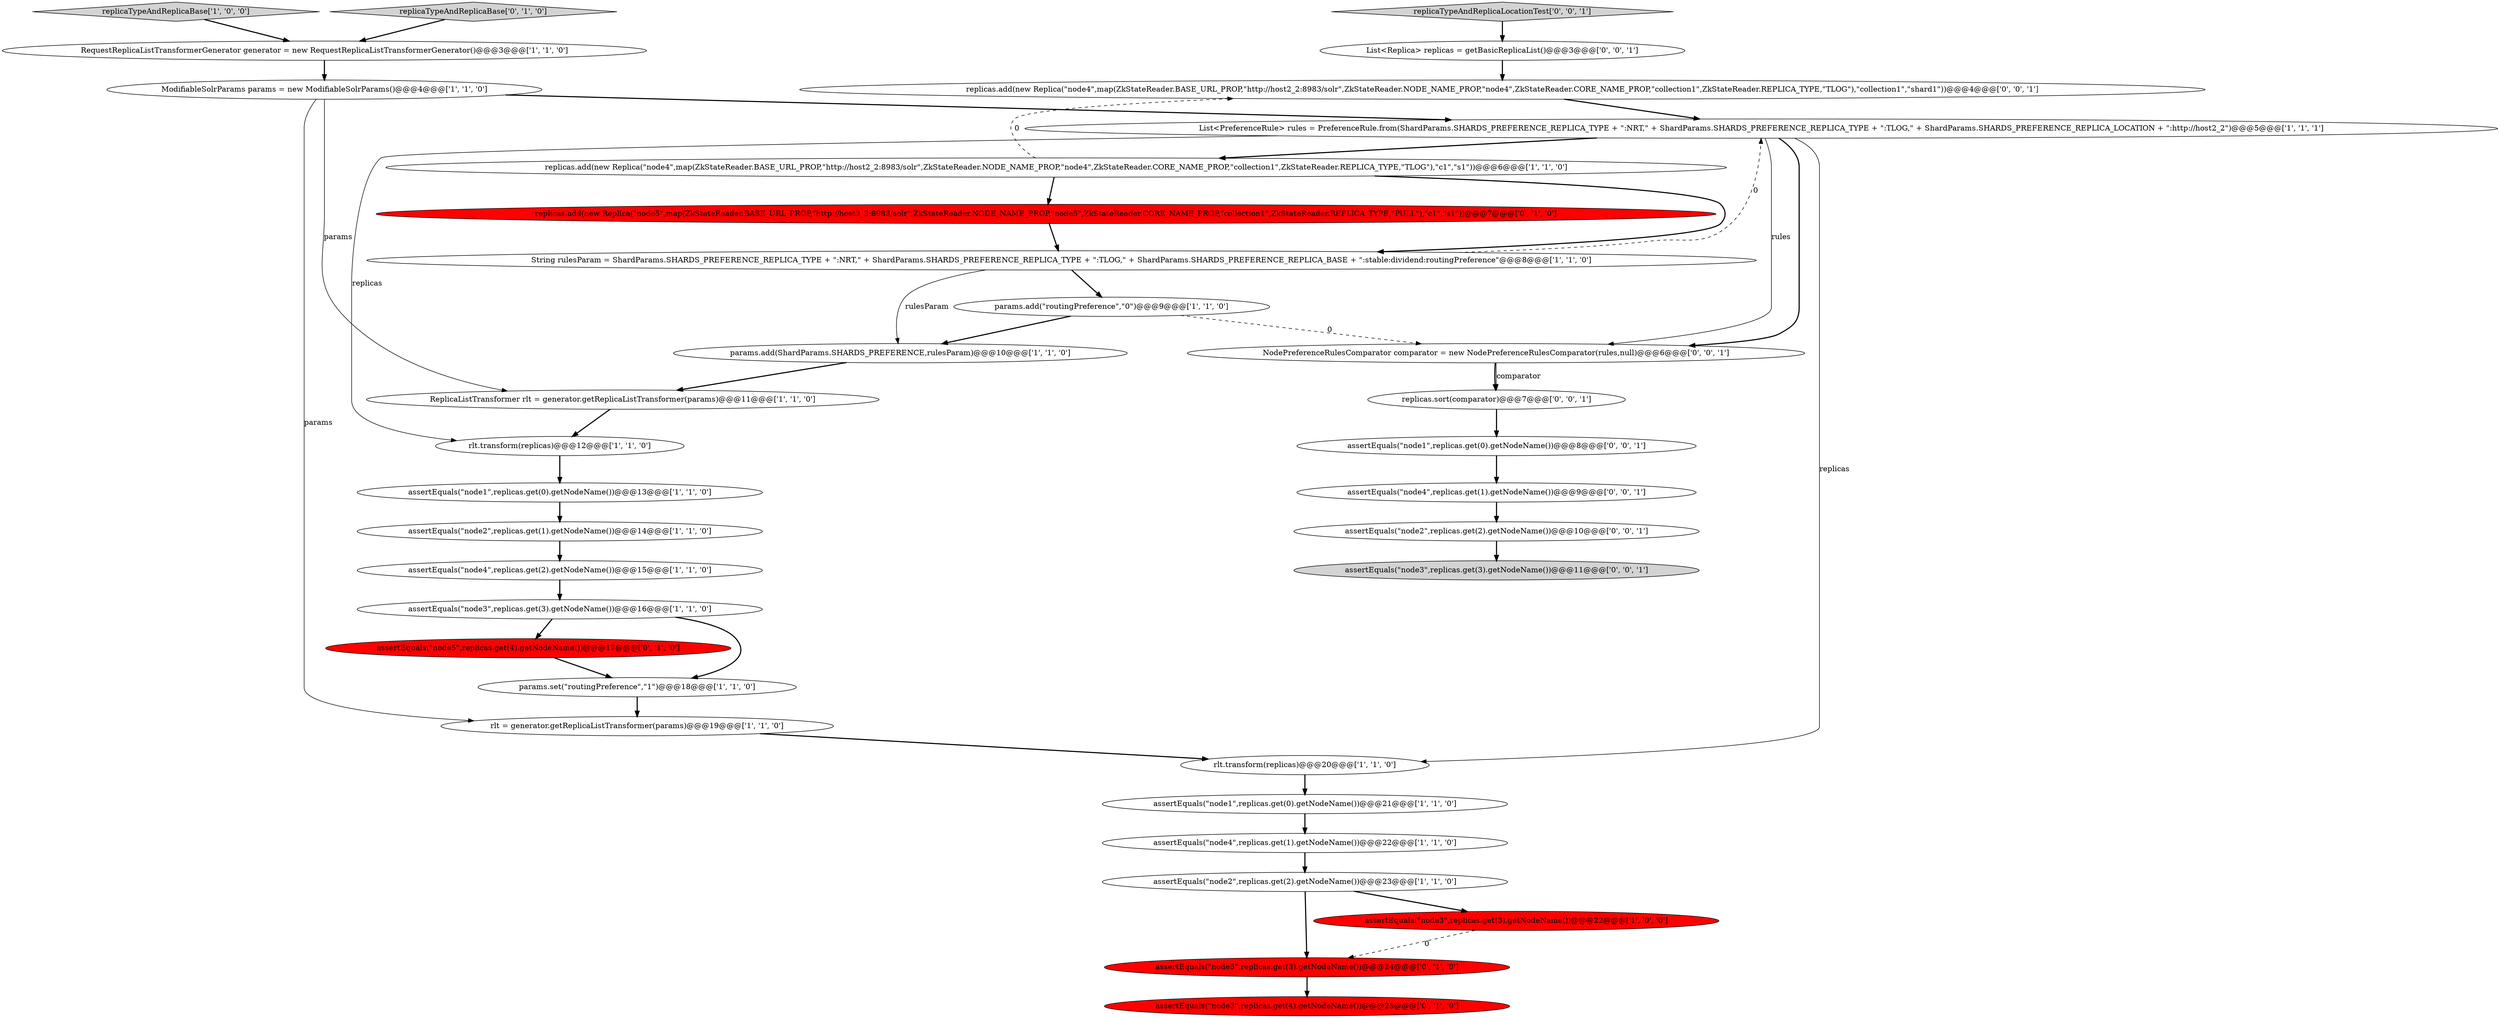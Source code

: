 digraph {
34 [style = filled, label = "replicaTypeAndReplicaLocationTest['0', '0', '1']", fillcolor = lightgray, shape = diamond image = "AAA0AAABBB3BBB"];
26 [style = filled, label = "NodePreferenceRulesComparator comparator = new NodePreferenceRulesComparator(rules,null)@@@6@@@['0', '0', '1']", fillcolor = white, shape = ellipse image = "AAA0AAABBB3BBB"];
27 [style = filled, label = "List<Replica> replicas = getBasicReplicaList()@@@3@@@['0', '0', '1']", fillcolor = white, shape = ellipse image = "AAA0AAABBB3BBB"];
30 [style = filled, label = "replicas.sort(comparator)@@@7@@@['0', '0', '1']", fillcolor = white, shape = ellipse image = "AAA0AAABBB3BBB"];
3 [style = filled, label = "assertEquals(\"node4\",replicas.get(1).getNodeName())@@@22@@@['1', '1', '0']", fillcolor = white, shape = ellipse image = "AAA0AAABBB1BBB"];
33 [style = filled, label = "assertEquals(\"node3\",replicas.get(3).getNodeName())@@@11@@@['0', '0', '1']", fillcolor = lightgray, shape = ellipse image = "AAA0AAABBB3BBB"];
29 [style = filled, label = "assertEquals(\"node4\",replicas.get(1).getNodeName())@@@9@@@['0', '0', '1']", fillcolor = white, shape = ellipse image = "AAA0AAABBB3BBB"];
31 [style = filled, label = "assertEquals(\"node2\",replicas.get(2).getNodeName())@@@10@@@['0', '0', '1']", fillcolor = white, shape = ellipse image = "AAA0AAABBB3BBB"];
0 [style = filled, label = "replicaTypeAndReplicaBase['1', '0', '0']", fillcolor = lightgray, shape = diamond image = "AAA0AAABBB1BBB"];
13 [style = filled, label = "assertEquals(\"node2\",replicas.get(1).getNodeName())@@@14@@@['1', '1', '0']", fillcolor = white, shape = ellipse image = "AAA0AAABBB1BBB"];
19 [style = filled, label = "rlt.transform(replicas)@@@12@@@['1', '1', '0']", fillcolor = white, shape = ellipse image = "AAA0AAABBB1BBB"];
21 [style = filled, label = "assertEquals(\"node5\",replicas.get(4).getNodeName())@@@17@@@['0', '1', '0']", fillcolor = red, shape = ellipse image = "AAA1AAABBB2BBB"];
7 [style = filled, label = "ModifiableSolrParams params = new ModifiableSolrParams()@@@4@@@['1', '1', '0']", fillcolor = white, shape = ellipse image = "AAA0AAABBB1BBB"];
16 [style = filled, label = "rlt = generator.getReplicaListTransformer(params)@@@19@@@['1', '1', '0']", fillcolor = white, shape = ellipse image = "AAA0AAABBB1BBB"];
1 [style = filled, label = "params.set(\"routingPreference\",\"1\")@@@18@@@['1', '1', '0']", fillcolor = white, shape = ellipse image = "AAA0AAABBB1BBB"];
32 [style = filled, label = "replicas.add(new Replica(\"node4\",map(ZkStateReader.BASE_URL_PROP,\"http://host2_2:8983/solr\",ZkStateReader.NODE_NAME_PROP,\"node4\",ZkStateReader.CORE_NAME_PROP,\"collection1\",ZkStateReader.REPLICA_TYPE,\"TLOG\"),\"collection1\",\"shard1\"))@@@4@@@['0', '0', '1']", fillcolor = white, shape = ellipse image = "AAA0AAABBB3BBB"];
10 [style = filled, label = "params.add(ShardParams.SHARDS_PREFERENCE,rulesParam)@@@10@@@['1', '1', '0']", fillcolor = white, shape = ellipse image = "AAA0AAABBB1BBB"];
6 [style = filled, label = "ReplicaListTransformer rlt = generator.getReplicaListTransformer(params)@@@11@@@['1', '1', '0']", fillcolor = white, shape = ellipse image = "AAA0AAABBB1BBB"];
4 [style = filled, label = "assertEquals(\"node3\",replicas.get(3).getNodeName())@@@16@@@['1', '1', '0']", fillcolor = white, shape = ellipse image = "AAA0AAABBB1BBB"];
2 [style = filled, label = "List<PreferenceRule> rules = PreferenceRule.from(ShardParams.SHARDS_PREFERENCE_REPLICA_TYPE + \":NRT,\" + ShardParams.SHARDS_PREFERENCE_REPLICA_TYPE + \":TLOG,\" + ShardParams.SHARDS_PREFERENCE_REPLICA_LOCATION + \":http://host2_2\")@@@5@@@['1', '1', '1']", fillcolor = white, shape = ellipse image = "AAA0AAABBB1BBB"];
12 [style = filled, label = "assertEquals(\"node2\",replicas.get(2).getNodeName())@@@23@@@['1', '1', '0']", fillcolor = white, shape = ellipse image = "AAA0AAABBB1BBB"];
15 [style = filled, label = "RequestReplicaListTransformerGenerator generator = new RequestReplicaListTransformerGenerator()@@@3@@@['1', '1', '0']", fillcolor = white, shape = ellipse image = "AAA0AAABBB1BBB"];
11 [style = filled, label = "assertEquals(\"node1\",replicas.get(0).getNodeName())@@@21@@@['1', '1', '0']", fillcolor = white, shape = ellipse image = "AAA0AAABBB1BBB"];
23 [style = filled, label = "replicas.add(new Replica(\"node5\",map(ZkStateReader.BASE_URL_PROP,\"http://host2_2:8983/solr\",ZkStateReader.NODE_NAME_PROP,\"node5\",ZkStateReader.CORE_NAME_PROP,\"collection1\",ZkStateReader.REPLICA_TYPE,\"PULL\"),\"c1\",\"s1\"))@@@7@@@['0', '1', '0']", fillcolor = red, shape = ellipse image = "AAA1AAABBB2BBB"];
9 [style = filled, label = "params.add(\"routingPreference\",\"0\")@@@9@@@['1', '1', '0']", fillcolor = white, shape = ellipse image = "AAA0AAABBB1BBB"];
24 [style = filled, label = "replicaTypeAndReplicaBase['0', '1', '0']", fillcolor = lightgray, shape = diamond image = "AAA0AAABBB2BBB"];
5 [style = filled, label = "rlt.transform(replicas)@@@20@@@['1', '1', '0']", fillcolor = white, shape = ellipse image = "AAA0AAABBB1BBB"];
8 [style = filled, label = "assertEquals(\"node1\",replicas.get(0).getNodeName())@@@13@@@['1', '1', '0']", fillcolor = white, shape = ellipse image = "AAA0AAABBB1BBB"];
14 [style = filled, label = "assertEquals(\"node4\",replicas.get(2).getNodeName())@@@15@@@['1', '1', '0']", fillcolor = white, shape = ellipse image = "AAA0AAABBB1BBB"];
18 [style = filled, label = "replicas.add(new Replica(\"node4\",map(ZkStateReader.BASE_URL_PROP,\"http://host2_2:8983/solr\",ZkStateReader.NODE_NAME_PROP,\"node4\",ZkStateReader.CORE_NAME_PROP,\"collection1\",ZkStateReader.REPLICA_TYPE,\"TLOG\"),\"c1\",\"s1\"))@@@6@@@['1', '1', '0']", fillcolor = white, shape = ellipse image = "AAA0AAABBB1BBB"];
28 [style = filled, label = "assertEquals(\"node1\",replicas.get(0).getNodeName())@@@8@@@['0', '0', '1']", fillcolor = white, shape = ellipse image = "AAA0AAABBB3BBB"];
20 [style = filled, label = "String rulesParam = ShardParams.SHARDS_PREFERENCE_REPLICA_TYPE + \":NRT,\" + ShardParams.SHARDS_PREFERENCE_REPLICA_TYPE + \":TLOG,\" + ShardParams.SHARDS_PREFERENCE_REPLICA_BASE + \":stable:dividend:routingPreference\"@@@8@@@['1', '1', '0']", fillcolor = white, shape = ellipse image = "AAA0AAABBB1BBB"];
22 [style = filled, label = "assertEquals(\"node5\",replicas.get(3).getNodeName())@@@24@@@['0', '1', '0']", fillcolor = red, shape = ellipse image = "AAA1AAABBB2BBB"];
17 [style = filled, label = "assertEquals(\"node3\",replicas.get(3).getNodeName())@@@22@@@['1', '0', '0']", fillcolor = red, shape = ellipse image = "AAA1AAABBB1BBB"];
25 [style = filled, label = "assertEquals(\"node3\",replicas.get(4).getNodeName())@@@25@@@['0', '1', '0']", fillcolor = red, shape = ellipse image = "AAA1AAABBB2BBB"];
2->5 [style = solid, label="replicas"];
28->29 [style = bold, label=""];
22->25 [style = bold, label=""];
23->20 [style = bold, label=""];
27->32 [style = bold, label=""];
2->26 [style = bold, label=""];
15->7 [style = bold, label=""];
18->23 [style = bold, label=""];
20->9 [style = bold, label=""];
26->30 [style = solid, label="comparator"];
29->31 [style = bold, label=""];
12->17 [style = bold, label=""];
20->2 [style = dashed, label="0"];
4->21 [style = bold, label=""];
2->18 [style = bold, label=""];
6->19 [style = bold, label=""];
2->26 [style = solid, label="rules"];
9->10 [style = bold, label=""];
3->12 [style = bold, label=""];
32->2 [style = bold, label=""];
10->6 [style = bold, label=""];
18->32 [style = dashed, label="0"];
0->15 [style = bold, label=""];
19->8 [style = bold, label=""];
2->19 [style = solid, label="replicas"];
26->30 [style = bold, label=""];
7->6 [style = solid, label="params"];
18->20 [style = bold, label=""];
30->28 [style = bold, label=""];
20->10 [style = solid, label="rulesParam"];
11->3 [style = bold, label=""];
7->16 [style = solid, label="params"];
1->16 [style = bold, label=""];
7->2 [style = bold, label=""];
31->33 [style = bold, label=""];
21->1 [style = bold, label=""];
9->26 [style = dashed, label="0"];
16->5 [style = bold, label=""];
4->1 [style = bold, label=""];
5->11 [style = bold, label=""];
34->27 [style = bold, label=""];
13->14 [style = bold, label=""];
12->22 [style = bold, label=""];
8->13 [style = bold, label=""];
14->4 [style = bold, label=""];
24->15 [style = bold, label=""];
17->22 [style = dashed, label="0"];
}
